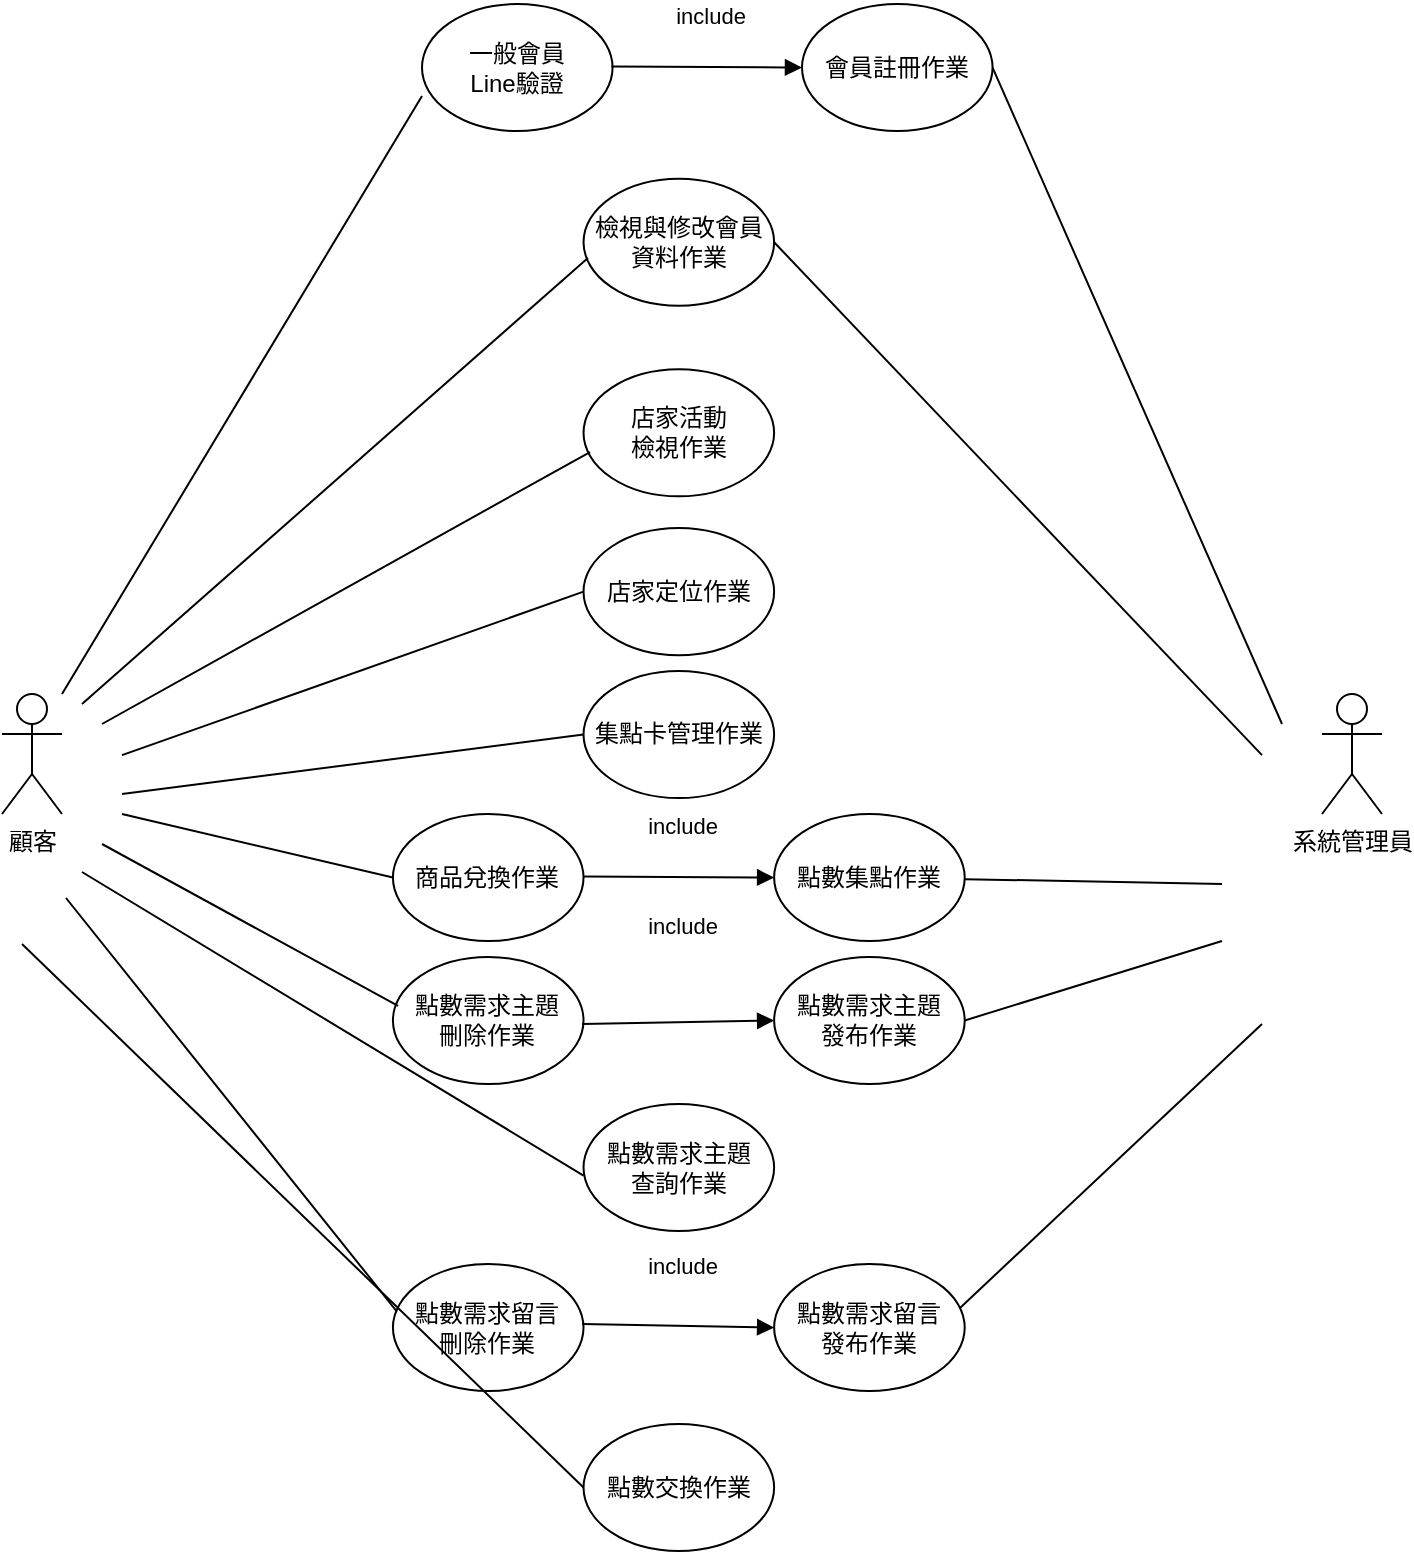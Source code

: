 <mxfile version="17.4.5" type="device" pages="3"><diagram id="V7DGzK6TTjDBdNX_tZ4m" name="(b) 小題"><mxGraphModel dx="1422" dy="738" grid="1" gridSize="10" guides="1" tooltips="1" connect="1" arrows="1" fold="1" page="1" pageScale="1" pageWidth="827" pageHeight="1169" math="0" shadow="0"><root><mxCell id="0"/><mxCell id="1" parent="0"/><mxCell id="BSOEF5SZIcMgegyS0QtA-4" value="顧客" style="shape=umlActor;verticalLabelPosition=bottom;verticalAlign=top;html=1;outlineConnect=0;" parent="1" vertex="1"><mxGeometry x="80" y="395" width="30" height="60" as="geometry"/></mxCell><mxCell id="BSOEF5SZIcMgegyS0QtA-3" value="一般會員&lt;br&gt;Line驗證" style="ellipse;whiteSpace=wrap;html=1;" parent="1" vertex="1"><mxGeometry x="290" y="50" width="95.295" height="63.529" as="geometry"/></mxCell><mxCell id="c51k8RvbCwlMEJq5tGpf-1" value="會員註冊作業" style="ellipse;whiteSpace=wrap;html=1;" parent="1" vertex="1"><mxGeometry x="479.998" y="50" width="95.295" height="63.529" as="geometry"/></mxCell><mxCell id="c51k8RvbCwlMEJq5tGpf-2" value="檢視與修改會員資料作業" style="ellipse;whiteSpace=wrap;html=1;" parent="1" vertex="1"><mxGeometry x="370.766" y="137.353" width="95.295" height="63.529" as="geometry"/></mxCell><mxCell id="c51k8RvbCwlMEJq5tGpf-3" value="店家活動&lt;br&gt;檢視作業" style="ellipse;whiteSpace=wrap;html=1;" parent="1" vertex="1"><mxGeometry x="370.766" y="232.647" width="95.295" height="63.529" as="geometry"/></mxCell><mxCell id="c51k8RvbCwlMEJq5tGpf-4" value="店家定位作業" style="ellipse;whiteSpace=wrap;html=1;" parent="1" vertex="1"><mxGeometry x="370.766" y="312.059" width="95.295" height="63.529" as="geometry"/></mxCell><mxCell id="c51k8RvbCwlMEJq5tGpf-5" value="集點卡管理作業" style="ellipse;whiteSpace=wrap;html=1;" parent="1" vertex="1"><mxGeometry x="370.766" y="383.529" width="95.295" height="63.529" as="geometry"/></mxCell><mxCell id="c51k8RvbCwlMEJq5tGpf-6" value="商品兌換作業" style="ellipse;whiteSpace=wrap;html=1;" parent="1" vertex="1"><mxGeometry x="275.467" y="455" width="95.295" height="63.529" as="geometry"/></mxCell><mxCell id="c51k8RvbCwlMEJq5tGpf-7" value="點數集點作業" style="ellipse;whiteSpace=wrap;html=1;" parent="1" vertex="1"><mxGeometry x="466.065" y="455" width="95.295" height="63.529" as="geometry"/></mxCell><mxCell id="c51k8RvbCwlMEJq5tGpf-8" value="點數需求主題&lt;br&gt;刪除作業" style="ellipse;whiteSpace=wrap;html=1;" parent="1" vertex="1"><mxGeometry x="275.467" y="526.471" width="95.295" height="63.529" as="geometry"/></mxCell><mxCell id="c51k8RvbCwlMEJq5tGpf-9" value="點數需求主題&lt;br&gt;發布作業" style="ellipse;whiteSpace=wrap;html=1;" parent="1" vertex="1"><mxGeometry x="466.065" y="526.471" width="95.295" height="63.529" as="geometry"/></mxCell><mxCell id="c51k8RvbCwlMEJq5tGpf-12" value="點數需求主題&lt;br&gt;查詢作業" style="ellipse;whiteSpace=wrap;html=1;" parent="1" vertex="1"><mxGeometry x="370.766" y="599.999" width="95.295" height="63.529" as="geometry"/></mxCell><mxCell id="c51k8RvbCwlMEJq5tGpf-13" value="點數需求留言&lt;br&gt;刪除作業" style="ellipse;whiteSpace=wrap;html=1;" parent="1" vertex="1"><mxGeometry x="275.467" y="680.001" width="95.295" height="63.529" as="geometry"/></mxCell><mxCell id="c51k8RvbCwlMEJq5tGpf-14" value="點數需求留言&lt;br&gt;發布作業" style="ellipse;whiteSpace=wrap;html=1;" parent="1" vertex="1"><mxGeometry x="466.065" y="680.001" width="95.295" height="63.529" as="geometry"/></mxCell><mxCell id="c51k8RvbCwlMEJq5tGpf-15" value="點數交換作業" style="ellipse;whiteSpace=wrap;html=1;" parent="1" vertex="1"><mxGeometry x="370.766" y="759.999" width="95.295" height="63.529" as="geometry"/></mxCell><mxCell id="c51k8RvbCwlMEJq5tGpf-16" value="系統管理員" style="shape=umlActor;verticalLabelPosition=bottom;verticalAlign=top;outlineConnect=0;html=1;" parent="1" vertex="1"><mxGeometry x="740" y="395" width="30" height="60" as="geometry"/></mxCell><mxCell id="c51k8RvbCwlMEJq5tGpf-22" value="include" style="html=1;verticalAlign=bottom;endArrow=block;rounded=0;entryX=0;entryY=0.5;entryDx=0;entryDy=0;" parent="1" target="c51k8RvbCwlMEJq5tGpf-7" edge="1"><mxGeometry x="0.031" y="17" width="80" relative="1" as="geometry"><mxPoint x="370.77" y="486.26" as="sourcePoint"/><mxPoint x="450.77" y="486.26" as="targetPoint"/><mxPoint as="offset"/></mxGeometry></mxCell><mxCell id="c51k8RvbCwlMEJq5tGpf-23" value="include" style="html=1;verticalAlign=bottom;endArrow=block;rounded=0;entryX=0;entryY=0.5;entryDx=0;entryDy=0;" parent="1" target="c51k8RvbCwlMEJq5tGpf-9" edge="1"><mxGeometry x="0.056" y="39" width="80" relative="1" as="geometry"><mxPoint x="370" y="560" as="sourcePoint"/><mxPoint x="450" y="560" as="targetPoint"/><mxPoint as="offset"/></mxGeometry></mxCell><mxCell id="c51k8RvbCwlMEJq5tGpf-24" value="include" style="html=1;verticalAlign=bottom;endArrow=block;rounded=0;entryX=0;entryY=0.5;entryDx=0;entryDy=0;" parent="1" target="c51k8RvbCwlMEJq5tGpf-14" edge="1"><mxGeometry x="0.033" y="21" width="80" relative="1" as="geometry"><mxPoint x="370" y="710" as="sourcePoint"/><mxPoint x="450" y="710" as="targetPoint"/><mxPoint as="offset"/></mxGeometry></mxCell><mxCell id="c51k8RvbCwlMEJq5tGpf-30" value="" style="endArrow=none;html=1;rounded=0;entryX=0;entryY=0.724;entryDx=0;entryDy=0;entryPerimeter=0;" parent="1" target="BSOEF5SZIcMgegyS0QtA-3" edge="1"><mxGeometry width="50" height="50" relative="1" as="geometry"><mxPoint x="110" y="395" as="sourcePoint"/><mxPoint x="160" y="345" as="targetPoint"/></mxGeometry></mxCell><mxCell id="c51k8RvbCwlMEJq5tGpf-31" value="" style="endArrow=none;html=1;rounded=0;entryX=0.023;entryY=0.624;entryDx=0;entryDy=0;entryPerimeter=0;" parent="1" target="c51k8RvbCwlMEJq5tGpf-2" edge="1"><mxGeometry width="50" height="50" relative="1" as="geometry"><mxPoint x="120" y="400" as="sourcePoint"/><mxPoint x="170" y="350" as="targetPoint"/></mxGeometry></mxCell><mxCell id="c51k8RvbCwlMEJq5tGpf-32" value="" style="endArrow=none;html=1;rounded=0;entryX=0.034;entryY=0.651;entryDx=0;entryDy=0;entryPerimeter=0;" parent="1" target="c51k8RvbCwlMEJq5tGpf-3" edge="1"><mxGeometry width="50" height="50" relative="1" as="geometry"><mxPoint x="130" y="410" as="sourcePoint"/><mxPoint x="180" y="360" as="targetPoint"/></mxGeometry></mxCell><mxCell id="c51k8RvbCwlMEJq5tGpf-34" value="" style="endArrow=none;html=1;rounded=0;entryX=0;entryY=0.5;entryDx=0;entryDy=0;" parent="1" target="c51k8RvbCwlMEJq5tGpf-4" edge="1"><mxGeometry width="50" height="50" relative="1" as="geometry"><mxPoint x="140" y="425.59" as="sourcePoint"/><mxPoint x="190" y="375.59" as="targetPoint"/></mxGeometry></mxCell><mxCell id="c51k8RvbCwlMEJq5tGpf-35" value="" style="endArrow=none;html=1;rounded=0;entryX=0;entryY=0.5;entryDx=0;entryDy=0;" parent="1" target="c51k8RvbCwlMEJq5tGpf-5" edge="1"><mxGeometry width="50" height="50" relative="1" as="geometry"><mxPoint x="140" y="445" as="sourcePoint"/><mxPoint x="190" y="395" as="targetPoint"/></mxGeometry></mxCell><mxCell id="c51k8RvbCwlMEJq5tGpf-36" value="" style="endArrow=none;html=1;rounded=0;entryX=0;entryY=0.5;entryDx=0;entryDy=0;" parent="1" target="c51k8RvbCwlMEJq5tGpf-6" edge="1"><mxGeometry width="50" height="50" relative="1" as="geometry"><mxPoint x="140" y="455" as="sourcePoint"/><mxPoint x="190" y="405" as="targetPoint"/></mxGeometry></mxCell><mxCell id="c51k8RvbCwlMEJq5tGpf-37" value="" style="endArrow=none;html=1;rounded=0;entryX=0.027;entryY=0.386;entryDx=0;entryDy=0;entryPerimeter=0;" parent="1" target="c51k8RvbCwlMEJq5tGpf-8" edge="1"><mxGeometry width="50" height="50" relative="1" as="geometry"><mxPoint x="130" y="470" as="sourcePoint"/><mxPoint x="180" y="420" as="targetPoint"/></mxGeometry></mxCell><mxCell id="c51k8RvbCwlMEJq5tGpf-38" value="" style="endArrow=none;html=1;rounded=0;entryX=0;entryY=0.5;entryDx=0;entryDy=0;" parent="1" edge="1"><mxGeometry width="50" height="50" relative="1" as="geometry"><mxPoint x="120" y="484" as="sourcePoint"/><mxPoint x="370.766" y="635.764" as="targetPoint"/></mxGeometry></mxCell><mxCell id="c51k8RvbCwlMEJq5tGpf-39" value="" style="endArrow=none;html=1;rounded=0;entryX=0;entryY=0.5;entryDx=0;entryDy=0;" parent="1" edge="1"><mxGeometry width="50" height="50" relative="1" as="geometry"><mxPoint x="112" y="497" as="sourcePoint"/><mxPoint x="277.467" y="703.765" as="targetPoint"/></mxGeometry></mxCell><mxCell id="c51k8RvbCwlMEJq5tGpf-40" value="" style="endArrow=none;html=1;rounded=0;entryX=0;entryY=0.5;entryDx=0;entryDy=0;" parent="1" edge="1" target="c51k8RvbCwlMEJq5tGpf-15"><mxGeometry width="50" height="50" relative="1" as="geometry"><mxPoint x="90" y="520" as="sourcePoint"/><mxPoint x="370" y="800" as="targetPoint"/></mxGeometry></mxCell><mxCell id="c51k8RvbCwlMEJq5tGpf-41" value="" style="endArrow=none;html=1;rounded=0;entryX=1;entryY=0.5;entryDx=0;entryDy=0;" parent="1" target="c51k8RvbCwlMEJq5tGpf-1" edge="1"><mxGeometry width="50" height="50" relative="1" as="geometry"><mxPoint x="720" y="410" as="sourcePoint"/><mxPoint x="770" y="360" as="targetPoint"/></mxGeometry></mxCell><mxCell id="c51k8RvbCwlMEJq5tGpf-42" value="" style="endArrow=none;html=1;rounded=0;entryX=1;entryY=0.5;entryDx=0;entryDy=0;" parent="1" target="c51k8RvbCwlMEJq5tGpf-2" edge="1"><mxGeometry width="50" height="50" relative="1" as="geometry"><mxPoint x="710" y="425.59" as="sourcePoint"/><mxPoint x="760" y="375.59" as="targetPoint"/></mxGeometry></mxCell><mxCell id="c51k8RvbCwlMEJq5tGpf-48" value="" style="endArrow=none;html=1;rounded=0;" parent="1" target="c51k8RvbCwlMEJq5tGpf-7" edge="1"><mxGeometry width="50" height="50" relative="1" as="geometry"><mxPoint x="690" y="490" as="sourcePoint"/><mxPoint x="740" y="440" as="targetPoint"/></mxGeometry></mxCell><mxCell id="c51k8RvbCwlMEJq5tGpf-49" value="" style="endArrow=none;html=1;rounded=0;entryX=1;entryY=0.5;entryDx=0;entryDy=0;" parent="1" target="c51k8RvbCwlMEJq5tGpf-9" edge="1"><mxGeometry width="50" height="50" relative="1" as="geometry"><mxPoint x="690" y="518.53" as="sourcePoint"/><mxPoint x="740" y="468.53" as="targetPoint"/></mxGeometry></mxCell><mxCell id="c51k8RvbCwlMEJq5tGpf-51" value="" style="endArrow=none;html=1;rounded=0;exitX=0.975;exitY=0.346;exitDx=0;exitDy=0;exitPerimeter=0;" parent="1" source="c51k8RvbCwlMEJq5tGpf-14" edge="1"><mxGeometry width="50" height="50" relative="1" as="geometry"><mxPoint x="660" y="610" as="sourcePoint"/><mxPoint x="710" y="560" as="targetPoint"/></mxGeometry></mxCell><mxCell id="9o3Y7YcJD87Y59SjbAVN-1" value="include" style="html=1;verticalAlign=bottom;endArrow=block;rounded=0;entryX=0;entryY=0.5;entryDx=0;entryDy=0;" edge="1" parent="1"><mxGeometry x="0.031" y="17" width="80" relative="1" as="geometry"><mxPoint x="384.7" y="81.26" as="sourcePoint"/><mxPoint x="479.995" y="81.765" as="targetPoint"/><mxPoint as="offset"/></mxGeometry></mxCell></root></mxGraphModel></diagram><diagram id="BZPio_Jj3uGKRLuExNS9" name="(d) 小題"><mxGraphModel dx="1422" dy="1907" grid="1" gridSize="10" guides="1" tooltips="1" connect="1" arrows="1" fold="1" page="1" pageScale="1" pageWidth="827" pageHeight="1169" math="0" shadow="0"><root><mxCell id="Udvxj7O8KsXDByOM07qp-0"/><mxCell id="Udvxj7O8KsXDByOM07qp-1" parent="Udvxj7O8KsXDByOM07qp-0"/><mxCell id="vH-M9u7b_b-MaRAtjNa4-0" value="&amp;laquo;Annotation&amp;raquo;&lt;br/&gt;&lt;b&gt;Component&lt;/b&gt;" style="html=1;dropTarget=0;" vertex="1" parent="Udvxj7O8KsXDByOM07qp-1"><mxGeometry x="320" y="-170" width="180" height="90" as="geometry"/></mxCell><mxCell id="vH-M9u7b_b-MaRAtjNa4-1" value="" style="shape=module;jettyWidth=8;jettyHeight=4;html=1;" vertex="1" parent="vH-M9u7b_b-MaRAtjNa4-0"><mxGeometry x="1" width="20" height="20" relative="1" as="geometry"><mxPoint x="-27" y="7" as="offset"/></mxGeometry></mxCell></root></mxGraphModel></diagram><diagram id="FHXIc3Kpj9RXKwcUpcDl" name="(e) 小題"><mxGraphModel dx="1422" dy="794" grid="1" gridSize="10" guides="1" tooltips="1" connect="1" arrows="1" fold="1" page="1" pageScale="1" pageWidth="827" pageHeight="1169" math="0" shadow="0"><root><mxCell id="0"/><mxCell id="1" parent="0"/></root></mxGraphModel></diagram></mxfile>